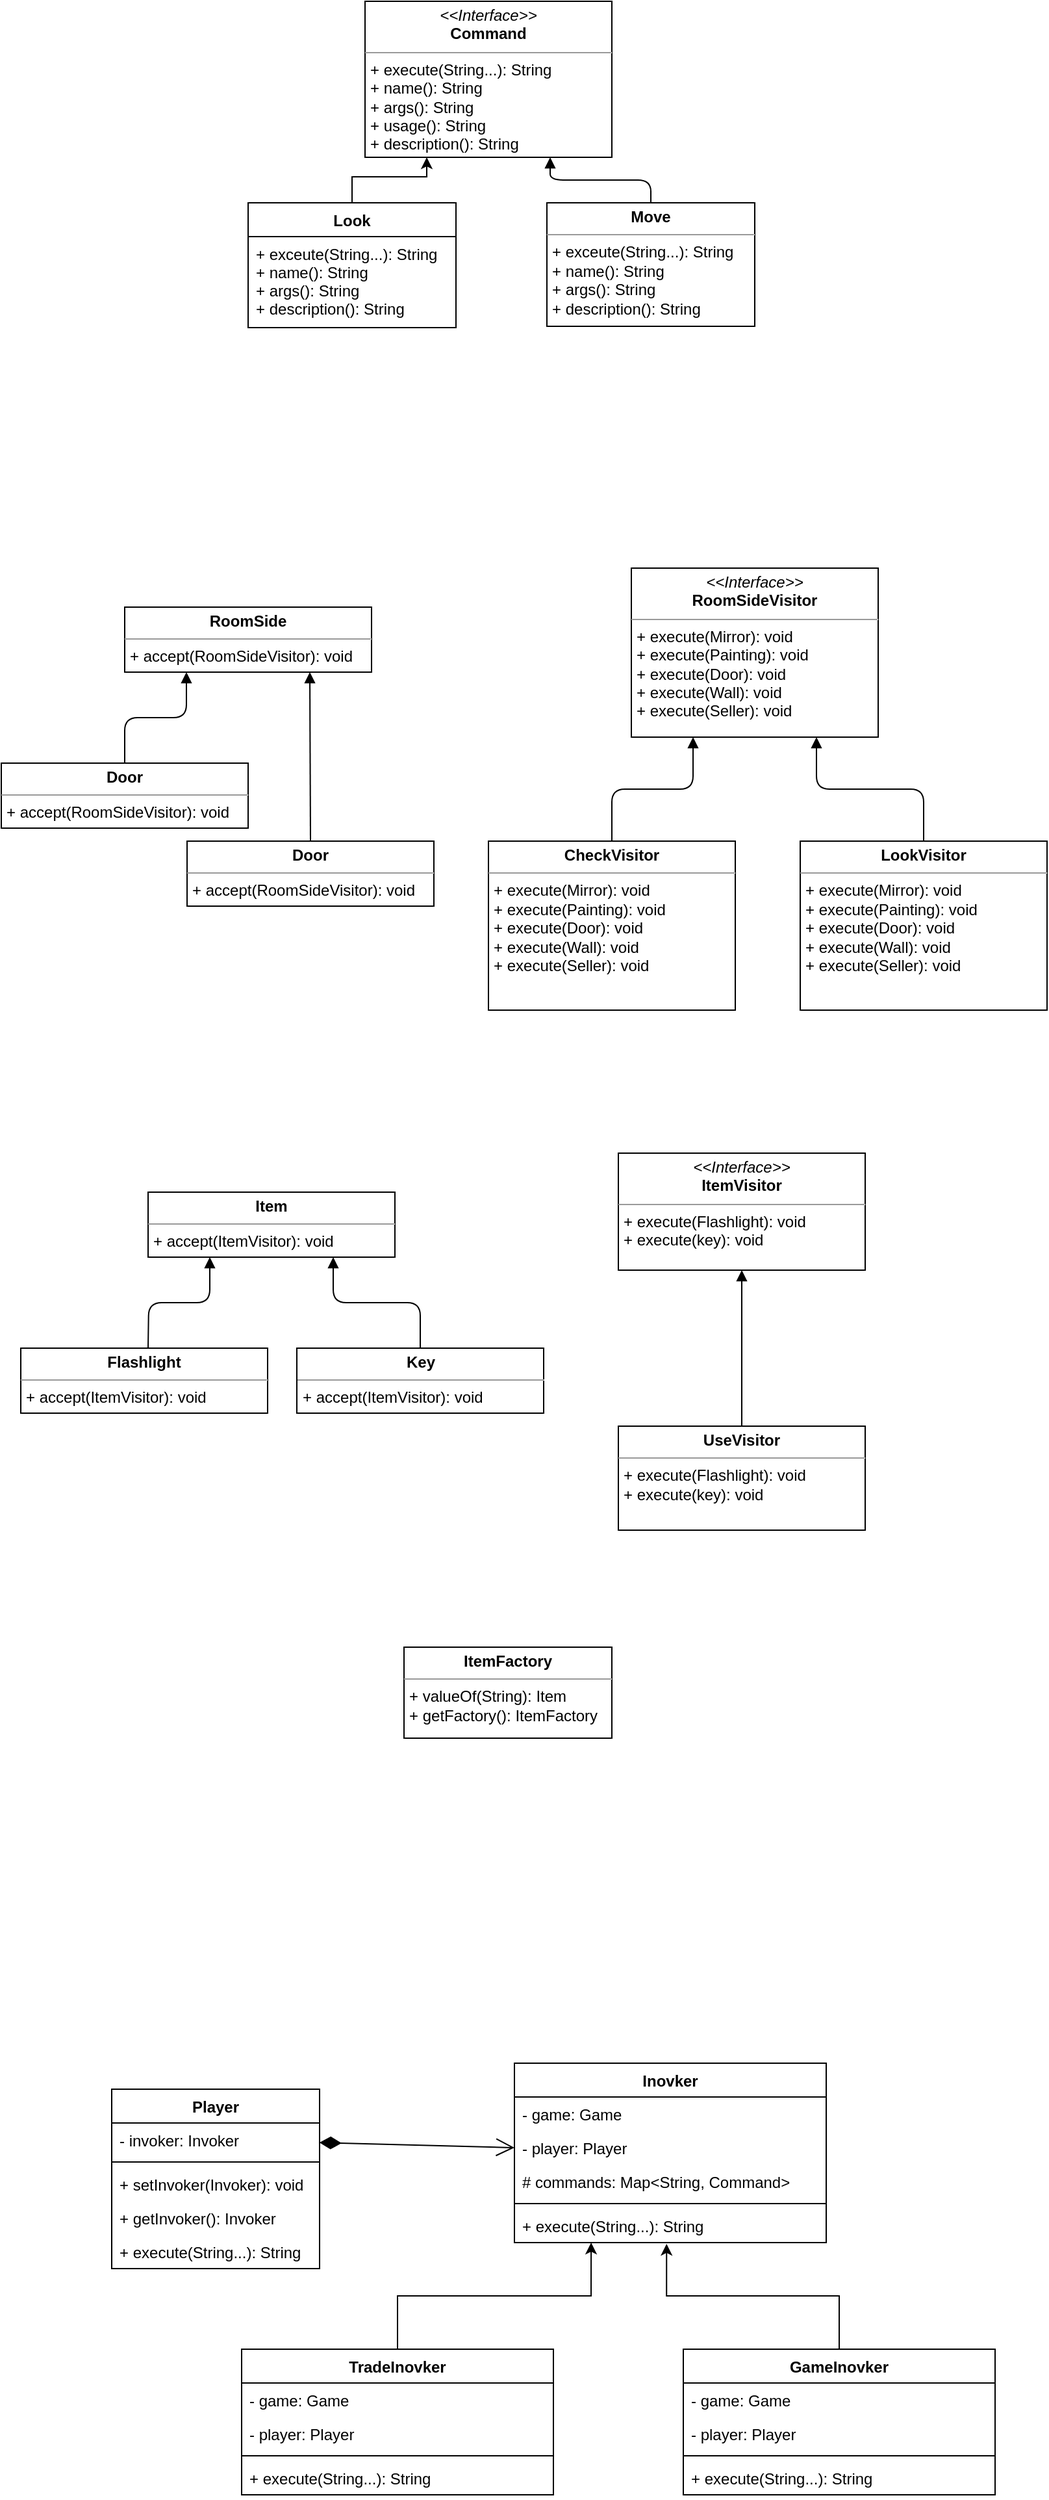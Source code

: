 <mxfile version="13.5.8" type="device"><diagram id="C5RBs43oDa-KdzZeNtuy" name="Page-1"><mxGraphModel dx="1369" dy="773" grid="1" gridSize="10" guides="1" tooltips="1" connect="1" arrows="1" fold="1" page="1" pageScale="1" pageWidth="827" pageHeight="1169" math="0" shadow="0"><root><mxCell id="WIyWlLk6GJQsqaUBKTNV-0"/><mxCell id="WIyWlLk6GJQsqaUBKTNV-1" parent="WIyWlLk6GJQsqaUBKTNV-0"/><mxCell id="u1omw1oPXkuMjtejFKTz-7" value="&lt;p style=&quot;margin: 0px ; margin-top: 4px ; text-align: center&quot;&gt;&lt;i&gt;&amp;lt;&amp;lt;Interface&amp;gt;&amp;gt;&lt;/i&gt;&lt;br&gt;&lt;b&gt;Command&lt;/b&gt;&lt;/p&gt;&lt;hr size=&quot;1&quot;&gt;&lt;p style=&quot;margin: 0px ; margin-left: 4px&quot;&gt;+ execute(String...): String&lt;br&gt;+ name(): String&lt;/p&gt;&lt;p style=&quot;margin: 0px ; margin-left: 4px&quot;&gt;+ args(): String&lt;br&gt;&lt;/p&gt;&lt;p style=&quot;margin: 0px ; margin-left: 4px&quot;&gt;+ usage(): String&lt;br&gt;&lt;/p&gt;&lt;p style=&quot;margin: 0px ; margin-left: 4px&quot;&gt;+ description(): String&lt;/p&gt;" style="verticalAlign=top;align=left;overflow=fill;fontSize=12;fontFamily=Helvetica;html=1;" parent="WIyWlLk6GJQsqaUBKTNV-1" vertex="1"><mxGeometry x="285" y="334" width="190" height="120" as="geometry"/></mxCell><mxCell id="u1omw1oPXkuMjtejFKTz-15" value="&lt;p style=&quot;margin: 0px ; margin-top: 4px ; text-align: center&quot;&gt;&lt;b&gt;Move&lt;/b&gt;&lt;/p&gt;&lt;hr size=&quot;1&quot;&gt;&lt;p style=&quot;margin: 0px ; margin-left: 4px&quot;&gt;+ exceute(String...): String&lt;/p&gt;&lt;p style=&quot;margin: 0px 0px 0px 4px&quot;&gt;+ name(): String&lt;/p&gt;&lt;p style=&quot;margin: 0px 0px 0px 4px&quot;&gt;+ args(): String&lt;/p&gt;&lt;p style=&quot;margin: 0px 0px 0px 4px&quot;&gt;+ description(): String&lt;/p&gt;" style="verticalAlign=top;align=left;overflow=fill;fontSize=12;fontFamily=Helvetica;html=1;" parent="WIyWlLk6GJQsqaUBKTNV-1" vertex="1"><mxGeometry x="425" y="489" width="160" height="95" as="geometry"/></mxCell><mxCell id="u1omw1oPXkuMjtejFKTz-16" value="" style="endArrow=block;endFill=1;html=1;edgeStyle=orthogonalEdgeStyle;align=left;verticalAlign=top;exitX=0.5;exitY=0;exitDx=0;exitDy=0;entryX=0.75;entryY=1;entryDx=0;entryDy=0;" parent="WIyWlLk6GJQsqaUBKTNV-1" source="u1omw1oPXkuMjtejFKTz-15" target="u1omw1oPXkuMjtejFKTz-7" edge="1"><mxGeometry x="-1" relative="1" as="geometry"><mxPoint x="465" y="464" as="sourcePoint"/><mxPoint x="625" y="464" as="targetPoint"/></mxGeometry></mxCell><mxCell id="u1omw1oPXkuMjtejFKTz-17" value="" style="resizable=0;html=1;align=left;verticalAlign=bottom;labelBackgroundColor=#ffffff;fontSize=10;" parent="u1omw1oPXkuMjtejFKTz-16" connectable="0" vertex="1"><mxGeometry x="-1" relative="1" as="geometry"/></mxCell><mxCell id="u1omw1oPXkuMjtejFKTz-23" value="&lt;p style=&quot;margin: 0px ; margin-top: 4px ; text-align: center&quot;&gt;&lt;b&gt;RoomSide&lt;/b&gt;&lt;/p&gt;&lt;hr size=&quot;1&quot;&gt;&lt;p style=&quot;margin: 0px ; margin-left: 4px&quot;&gt;+ accept(RoomSideVisitor): void&lt;/p&gt;" style="verticalAlign=top;align=left;overflow=fill;fontSize=12;fontFamily=Helvetica;html=1;" parent="WIyWlLk6GJQsqaUBKTNV-1" vertex="1"><mxGeometry x="100" y="800" width="190" height="50" as="geometry"/></mxCell><mxCell id="u1omw1oPXkuMjtejFKTz-24" value="&lt;p style=&quot;margin: 0px ; margin-top: 4px ; text-align: center&quot;&gt;&lt;i&gt;&amp;lt;&amp;lt;Interface&amp;gt;&amp;gt;&lt;/i&gt;&lt;br&gt;&lt;b&gt;RoomSideVisitor&lt;/b&gt;&lt;/p&gt;&lt;hr size=&quot;1&quot;&gt;&lt;p style=&quot;margin: 0px ; margin-left: 4px&quot;&gt;+ execute(Mirror): void&lt;/p&gt;&lt;p style=&quot;margin: 0px ; margin-left: 4px&quot;&gt;+ execute(Painting): void&lt;br&gt;&lt;/p&gt;&lt;p style=&quot;margin: 0px ; margin-left: 4px&quot;&gt;+ execute(Door): void&lt;br&gt;&lt;/p&gt;&lt;p style=&quot;margin: 0px ; margin-left: 4px&quot;&gt;+ execute(Wall): void&lt;br&gt;&lt;/p&gt;&lt;p style=&quot;margin: 0px ; margin-left: 4px&quot;&gt;+ execute(Seller): void&lt;br&gt;&lt;/p&gt;" style="verticalAlign=top;align=left;overflow=fill;fontSize=12;fontFamily=Helvetica;html=1;" parent="WIyWlLk6GJQsqaUBKTNV-1" vertex="1"><mxGeometry x="490" y="770" width="190" height="130" as="geometry"/></mxCell><mxCell id="u1omw1oPXkuMjtejFKTz-25" value="&lt;p style=&quot;margin: 0px ; margin-top: 4px ; text-align: center&quot;&gt;&lt;b&gt;Door&lt;/b&gt;&lt;/p&gt;&lt;hr size=&quot;1&quot;&gt;&lt;p style=&quot;margin: 0px ; margin-left: 4px&quot;&gt;+ accept(RoomSideVisitor): void&lt;/p&gt;" style="verticalAlign=top;align=left;overflow=fill;fontSize=12;fontFamily=Helvetica;html=1;" parent="WIyWlLk6GJQsqaUBKTNV-1" vertex="1"><mxGeometry x="5" y="920" width="190" height="50" as="geometry"/></mxCell><mxCell id="u1omw1oPXkuMjtejFKTz-26" value="" style="endArrow=block;endFill=1;html=1;edgeStyle=orthogonalEdgeStyle;align=left;verticalAlign=top;exitX=0.5;exitY=0;exitDx=0;exitDy=0;entryX=0.25;entryY=1;entryDx=0;entryDy=0;" parent="WIyWlLk6GJQsqaUBKTNV-1" source="u1omw1oPXkuMjtejFKTz-25" target="u1omw1oPXkuMjtejFKTz-23" edge="1"><mxGeometry x="-1" relative="1" as="geometry"><mxPoint x="180" y="880" as="sourcePoint"/><mxPoint x="340" y="880" as="targetPoint"/></mxGeometry></mxCell><mxCell id="u1omw1oPXkuMjtejFKTz-27" value="" style="resizable=0;html=1;align=left;verticalAlign=bottom;labelBackgroundColor=#ffffff;fontSize=10;" parent="u1omw1oPXkuMjtejFKTz-26" connectable="0" vertex="1"><mxGeometry x="-1" relative="1" as="geometry"/></mxCell><mxCell id="u1omw1oPXkuMjtejFKTz-28" value="&lt;p style=&quot;margin: 0px ; margin-top: 4px ; text-align: center&quot;&gt;&lt;b&gt;Door&lt;/b&gt;&lt;/p&gt;&lt;hr size=&quot;1&quot;&gt;&lt;p style=&quot;margin: 0px ; margin-left: 4px&quot;&gt;+ accept(RoomSideVisitor): void&lt;/p&gt;" style="verticalAlign=top;align=left;overflow=fill;fontSize=12;fontFamily=Helvetica;html=1;" parent="WIyWlLk6GJQsqaUBKTNV-1" vertex="1"><mxGeometry x="148" y="980" width="190" height="50" as="geometry"/></mxCell><mxCell id="u1omw1oPXkuMjtejFKTz-29" value="" style="endArrow=block;endFill=1;html=1;align=left;verticalAlign=top;exitX=0.5;exitY=0;exitDx=0;exitDy=0;entryX=0.75;entryY=1;entryDx=0;entryDy=0;" parent="WIyWlLk6GJQsqaUBKTNV-1" source="u1omw1oPXkuMjtejFKTz-28" target="u1omw1oPXkuMjtejFKTz-23" edge="1"><mxGeometry x="-1" relative="1" as="geometry"><mxPoint x="270" y="940" as="sourcePoint"/><mxPoint x="317.5" y="870" as="targetPoint"/></mxGeometry></mxCell><mxCell id="u1omw1oPXkuMjtejFKTz-30" value="" style="resizable=0;html=1;align=left;verticalAlign=bottom;labelBackgroundColor=#ffffff;fontSize=10;" parent="u1omw1oPXkuMjtejFKTz-29" connectable="0" vertex="1"><mxGeometry x="-1" relative="1" as="geometry"/></mxCell><mxCell id="u1omw1oPXkuMjtejFKTz-32" value="&lt;p style=&quot;margin: 0px ; margin-top: 4px ; text-align: center&quot;&gt;&lt;b&gt;CheckVisitor&lt;/b&gt;&lt;/p&gt;&lt;hr size=&quot;1&quot;&gt;&lt;p style=&quot;margin: 0px ; margin-left: 4px&quot;&gt;+ execute(Mirror): void&lt;/p&gt;&lt;p style=&quot;margin: 0px ; margin-left: 4px&quot;&gt;+ execute(Painting): void&lt;br&gt;&lt;/p&gt;&lt;p style=&quot;margin: 0px ; margin-left: 4px&quot;&gt;+ execute(Door): void&lt;br&gt;&lt;/p&gt;&lt;p style=&quot;margin: 0px ; margin-left: 4px&quot;&gt;+ execute(Wall): void&lt;br&gt;&lt;/p&gt;&lt;p style=&quot;margin: 0px ; margin-left: 4px&quot;&gt;+ execute(Seller): void&lt;br&gt;&lt;/p&gt;" style="verticalAlign=top;align=left;overflow=fill;fontSize=12;fontFamily=Helvetica;html=1;" parent="WIyWlLk6GJQsqaUBKTNV-1" vertex="1"><mxGeometry x="380" y="980" width="190" height="130" as="geometry"/></mxCell><mxCell id="u1omw1oPXkuMjtejFKTz-33" value="" style="endArrow=block;endFill=1;html=1;edgeStyle=orthogonalEdgeStyle;align=left;verticalAlign=top;exitX=0.5;exitY=0;exitDx=0;exitDy=0;entryX=0.25;entryY=1;entryDx=0;entryDy=0;" parent="WIyWlLk6GJQsqaUBKTNV-1" source="u1omw1oPXkuMjtejFKTz-32" target="u1omw1oPXkuMjtejFKTz-24" edge="1"><mxGeometry x="-1" relative="1" as="geometry"><mxPoint x="604" y="1010" as="sourcePoint"/><mxPoint x="651.5" y="940" as="targetPoint"/></mxGeometry></mxCell><mxCell id="u1omw1oPXkuMjtejFKTz-34" value="" style="resizable=0;html=1;align=left;verticalAlign=bottom;labelBackgroundColor=#ffffff;fontSize=10;" parent="u1omw1oPXkuMjtejFKTz-33" connectable="0" vertex="1"><mxGeometry x="-1" relative="1" as="geometry"/></mxCell><mxCell id="u1omw1oPXkuMjtejFKTz-35" value="&lt;p style=&quot;margin: 0px ; margin-top: 4px ; text-align: center&quot;&gt;&lt;b&gt;LookVisitor&lt;/b&gt;&lt;/p&gt;&lt;hr size=&quot;1&quot;&gt;&lt;p style=&quot;margin: 0px ; margin-left: 4px&quot;&gt;+ execute(Mirror): void&lt;/p&gt;&lt;p style=&quot;margin: 0px ; margin-left: 4px&quot;&gt;+ execute(Painting): void&lt;br&gt;&lt;/p&gt;&lt;p style=&quot;margin: 0px ; margin-left: 4px&quot;&gt;+ execute(Door): void&lt;br&gt;&lt;/p&gt;&lt;p style=&quot;margin: 0px ; margin-left: 4px&quot;&gt;+ execute(Wall): void&lt;br&gt;&lt;/p&gt;&lt;p style=&quot;margin: 0px ; margin-left: 4px&quot;&gt;+ execute(Seller): void&lt;br&gt;&lt;/p&gt;" style="verticalAlign=top;align=left;overflow=fill;fontSize=12;fontFamily=Helvetica;html=1;" parent="WIyWlLk6GJQsqaUBKTNV-1" vertex="1"><mxGeometry x="620" y="980" width="190" height="130" as="geometry"/></mxCell><mxCell id="u1omw1oPXkuMjtejFKTz-36" value="" style="endArrow=block;endFill=1;html=1;edgeStyle=orthogonalEdgeStyle;align=left;verticalAlign=top;exitX=0.5;exitY=0;exitDx=0;exitDy=0;entryX=0.75;entryY=1;entryDx=0;entryDy=0;" parent="WIyWlLk6GJQsqaUBKTNV-1" source="u1omw1oPXkuMjtejFKTz-35" target="u1omw1oPXkuMjtejFKTz-24" edge="1"><mxGeometry x="-1" relative="1" as="geometry"><mxPoint x="590" y="969.97" as="sourcePoint"/><mxPoint x="662.5" y="889.97" as="targetPoint"/></mxGeometry></mxCell><mxCell id="u1omw1oPXkuMjtejFKTz-37" value="" style="resizable=0;html=1;align=left;verticalAlign=bottom;labelBackgroundColor=#ffffff;fontSize=10;" parent="u1omw1oPXkuMjtejFKTz-36" connectable="0" vertex="1"><mxGeometry x="-1" relative="1" as="geometry"/></mxCell><mxCell id="0RBn5PIVouKVTSuK2Km9-0" value="Look" style="swimlane;fontStyle=1;align=center;verticalAlign=top;childLayout=stackLayout;horizontal=1;startSize=26;horizontalStack=0;resizeParent=1;resizeParentMax=0;resizeLast=0;collapsible=1;marginBottom=0;" vertex="1" parent="WIyWlLk6GJQsqaUBKTNV-1"><mxGeometry x="195" y="489" width="160" height="96" as="geometry"/></mxCell><mxCell id="0RBn5PIVouKVTSuK2Km9-3" value="+ exceute(String...): String&#10;+ name(): String&#10;+ args(): String&#10;+ description(): String" style="text;strokeColor=none;fillColor=none;align=left;verticalAlign=top;spacingLeft=4;spacingRight=4;overflow=hidden;rotatable=0;points=[[0,0.5],[1,0.5]];portConstraint=eastwest;" vertex="1" parent="0RBn5PIVouKVTSuK2Km9-0"><mxGeometry y="26" width="160" height="70" as="geometry"/></mxCell><mxCell id="u1omw1oPXkuMjtejFKTz-38" value="&lt;p style=&quot;margin: 0px ; margin-top: 4px ; text-align: center&quot;&gt;&lt;b&gt;Item&lt;/b&gt;&lt;/p&gt;&lt;hr size=&quot;1&quot;&gt;&lt;p style=&quot;margin: 0px ; margin-left: 4px&quot;&gt;+ accept(ItemVisitor): void&lt;/p&gt;" style="verticalAlign=top;align=left;overflow=fill;fontSize=12;fontFamily=Helvetica;html=1;" parent="WIyWlLk6GJQsqaUBKTNV-1" vertex="1"><mxGeometry x="118" y="1250" width="190" height="50" as="geometry"/></mxCell><mxCell id="u1omw1oPXkuMjtejFKTz-39" value="&lt;p style=&quot;margin: 0px ; margin-top: 4px ; text-align: center&quot;&gt;&lt;i&gt;&amp;lt;&amp;lt;Interface&amp;gt;&amp;gt;&lt;/i&gt;&lt;br&gt;&lt;b&gt;ItemVisitor&lt;/b&gt;&lt;/p&gt;&lt;hr size=&quot;1&quot;&gt;&lt;p style=&quot;margin: 0px ; margin-left: 4px&quot;&gt;+ execute(Flashlight): void&lt;/p&gt;&lt;p style=&quot;margin: 0px ; margin-left: 4px&quot;&gt;+ execute(key): void&lt;/p&gt;" style="verticalAlign=top;align=left;overflow=fill;fontSize=12;fontFamily=Helvetica;html=1;" parent="WIyWlLk6GJQsqaUBKTNV-1" vertex="1"><mxGeometry x="480" y="1220" width="190" height="90" as="geometry"/></mxCell><mxCell id="0RBn5PIVouKVTSuK2Km9-4" style="edgeStyle=orthogonalEdgeStyle;rounded=0;orthogonalLoop=1;jettySize=auto;html=1;entryX=0.25;entryY=1;entryDx=0;entryDy=0;" edge="1" parent="WIyWlLk6GJQsqaUBKTNV-1" source="0RBn5PIVouKVTSuK2Km9-0" target="u1omw1oPXkuMjtejFKTz-7"><mxGeometry relative="1" as="geometry"/></mxCell><mxCell id="u1omw1oPXkuMjtejFKTz-40" value="&lt;p style=&quot;margin: 0px ; margin-top: 4px ; text-align: center&quot;&gt;&lt;b&gt;Flashlight&lt;/b&gt;&lt;/p&gt;&lt;hr size=&quot;1&quot;&gt;&lt;p style=&quot;margin: 0px ; margin-left: 4px&quot;&gt;+ accept(ItemVisitor): void&lt;/p&gt;" style="verticalAlign=top;align=left;overflow=fill;fontSize=12;fontFamily=Helvetica;html=1;" parent="WIyWlLk6GJQsqaUBKTNV-1" vertex="1"><mxGeometry x="20" y="1370" width="190" height="50" as="geometry"/></mxCell><mxCell id="u1omw1oPXkuMjtejFKTz-41" value="" style="endArrow=block;endFill=1;html=1;edgeStyle=orthogonalEdgeStyle;align=left;verticalAlign=top;exitX=0.5;exitY=0;exitDx=0;exitDy=0;entryX=0.25;entryY=1;entryDx=0;entryDy=0;" parent="WIyWlLk6GJQsqaUBKTNV-1" target="u1omw1oPXkuMjtejFKTz-38" edge="1"><mxGeometry x="-1" relative="1" as="geometry"><mxPoint x="118" y="1370" as="sourcePoint"/><mxPoint x="358" y="1330" as="targetPoint"/></mxGeometry></mxCell><mxCell id="u1omw1oPXkuMjtejFKTz-42" value="" style="resizable=0;html=1;align=left;verticalAlign=bottom;labelBackgroundColor=#ffffff;fontSize=10;" parent="u1omw1oPXkuMjtejFKTz-41" connectable="0" vertex="1"><mxGeometry x="-1" relative="1" as="geometry"/></mxCell><mxCell id="u1omw1oPXkuMjtejFKTz-43" value="&lt;p style=&quot;margin: 0px ; margin-top: 4px ; text-align: center&quot;&gt;&lt;b&gt;Key&lt;/b&gt;&lt;/p&gt;&lt;hr size=&quot;1&quot;&gt;&lt;p style=&quot;margin: 0px ; margin-left: 4px&quot;&gt;+ accept(ItemVisitor): void&lt;/p&gt;" style="verticalAlign=top;align=left;overflow=fill;fontSize=12;fontFamily=Helvetica;html=1;" parent="WIyWlLk6GJQsqaUBKTNV-1" vertex="1"><mxGeometry x="232.5" y="1370" width="190" height="50" as="geometry"/></mxCell><mxCell id="u1omw1oPXkuMjtejFKTz-46" value="&lt;p style=&quot;margin: 0px ; margin-top: 4px ; text-align: center&quot;&gt;&lt;b&gt;UseVisitor&lt;/b&gt;&lt;/p&gt;&lt;hr size=&quot;1&quot;&gt;&lt;p style=&quot;margin: 0px 0px 0px 4px&quot;&gt;+ execute(Flashlight): void&lt;/p&gt;&lt;p style=&quot;margin: 0px 0px 0px 4px&quot;&gt;+ execute(key): void&lt;/p&gt;" style="verticalAlign=top;align=left;overflow=fill;fontSize=12;fontFamily=Helvetica;html=1;" parent="WIyWlLk6GJQsqaUBKTNV-1" vertex="1"><mxGeometry x="480" y="1430" width="190" height="80" as="geometry"/></mxCell><mxCell id="u1omw1oPXkuMjtejFKTz-47" value="" style="endArrow=block;endFill=1;html=1;edgeStyle=orthogonalEdgeStyle;align=left;verticalAlign=top;exitX=0.5;exitY=0;exitDx=0;exitDy=0;entryX=0.5;entryY=1;entryDx=0;entryDy=0;" parent="WIyWlLk6GJQsqaUBKTNV-1" source="u1omw1oPXkuMjtejFKTz-46" target="u1omw1oPXkuMjtejFKTz-39" edge="1"><mxGeometry x="-1" relative="1" as="geometry"><mxPoint x="646.5" y="1460" as="sourcePoint"/><mxPoint x="488" y="1330" as="targetPoint"/></mxGeometry></mxCell><mxCell id="u1omw1oPXkuMjtejFKTz-48" value="" style="resizable=0;html=1;align=left;verticalAlign=bottom;labelBackgroundColor=#ffffff;fontSize=10;" parent="u1omw1oPXkuMjtejFKTz-47" connectable="0" vertex="1"><mxGeometry x="-1" relative="1" as="geometry"/></mxCell><mxCell id="u1omw1oPXkuMjtejFKTz-52" value="" style="endArrow=block;endFill=1;html=1;edgeStyle=orthogonalEdgeStyle;align=left;verticalAlign=top;exitX=0.5;exitY=0;exitDx=0;exitDy=0;entryX=0.75;entryY=1;entryDx=0;entryDy=0;" parent="WIyWlLk6GJQsqaUBKTNV-1" source="u1omw1oPXkuMjtejFKTz-43" target="u1omw1oPXkuMjtejFKTz-38" edge="1"><mxGeometry x="-1" relative="1" as="geometry"><mxPoint x="128" y="1380" as="sourcePoint"/><mxPoint x="175.5" y="1310" as="targetPoint"/></mxGeometry></mxCell><mxCell id="u1omw1oPXkuMjtejFKTz-53" value="" style="resizable=0;html=1;align=left;verticalAlign=bottom;labelBackgroundColor=#ffffff;fontSize=10;" parent="u1omw1oPXkuMjtejFKTz-52" connectable="0" vertex="1"><mxGeometry x="-1" relative="1" as="geometry"/></mxCell><mxCell id="u1omw1oPXkuMjtejFKTz-58" value="&lt;p style=&quot;margin: 0px ; margin-top: 4px ; text-align: center&quot;&gt;&lt;b&gt;ItemFactory&lt;/b&gt;&lt;/p&gt;&lt;hr size=&quot;1&quot;&gt;&lt;p style=&quot;margin: 0px ; margin-left: 4px&quot;&gt;+ valueOf(String): Item&lt;/p&gt;&lt;p style=&quot;margin: 0px ; margin-left: 4px&quot;&gt;+ getFactory(): ItemFactory&lt;/p&gt;" style="verticalAlign=top;align=left;overflow=fill;fontSize=12;fontFamily=Helvetica;html=1;" parent="WIyWlLk6GJQsqaUBKTNV-1" vertex="1"><mxGeometry x="315" y="1600" width="160" height="70" as="geometry"/></mxCell><mxCell id="0RBn5PIVouKVTSuK2Km9-10" value="Inovker" style="swimlane;fontStyle=1;align=center;verticalAlign=top;childLayout=stackLayout;horizontal=1;startSize=26;horizontalStack=0;resizeParent=1;resizeParentMax=0;resizeLast=0;collapsible=1;marginBottom=0;" vertex="1" parent="WIyWlLk6GJQsqaUBKTNV-1"><mxGeometry x="400" y="1920" width="240" height="138" as="geometry"/></mxCell><mxCell id="0RBn5PIVouKVTSuK2Km9-11" value="- game: Game&#10;" style="text;strokeColor=none;fillColor=none;align=left;verticalAlign=top;spacingLeft=4;spacingRight=4;overflow=hidden;rotatable=0;points=[[0,0.5],[1,0.5]];portConstraint=eastwest;" vertex="1" parent="0RBn5PIVouKVTSuK2Km9-10"><mxGeometry y="26" width="240" height="26" as="geometry"/></mxCell><mxCell id="0RBn5PIVouKVTSuK2Km9-14" value="- player: Player" style="text;strokeColor=none;fillColor=none;align=left;verticalAlign=top;spacingLeft=4;spacingRight=4;overflow=hidden;rotatable=0;points=[[0,0.5],[1,0.5]];portConstraint=eastwest;" vertex="1" parent="0RBn5PIVouKVTSuK2Km9-10"><mxGeometry y="52" width="240" height="26" as="geometry"/></mxCell><mxCell id="0RBn5PIVouKVTSuK2Km9-15" value="# commands: Map&lt;String, Command&gt;" style="text;strokeColor=none;fillColor=none;align=left;verticalAlign=top;spacingLeft=4;spacingRight=4;overflow=hidden;rotatable=0;points=[[0,0.5],[1,0.5]];portConstraint=eastwest;" vertex="1" parent="0RBn5PIVouKVTSuK2Km9-10"><mxGeometry y="78" width="240" height="26" as="geometry"/></mxCell><mxCell id="0RBn5PIVouKVTSuK2Km9-12" value="" style="line;strokeWidth=1;fillColor=none;align=left;verticalAlign=middle;spacingTop=-1;spacingLeft=3;spacingRight=3;rotatable=0;labelPosition=right;points=[];portConstraint=eastwest;" vertex="1" parent="0RBn5PIVouKVTSuK2Km9-10"><mxGeometry y="104" width="240" height="8" as="geometry"/></mxCell><mxCell id="0RBn5PIVouKVTSuK2Km9-13" value="+ execute(String...): String" style="text;strokeColor=none;fillColor=none;align=left;verticalAlign=top;spacingLeft=4;spacingRight=4;overflow=hidden;rotatable=0;points=[[0,0.5],[1,0.5]];portConstraint=eastwest;" vertex="1" parent="0RBn5PIVouKVTSuK2Km9-10"><mxGeometry y="112" width="240" height="26" as="geometry"/></mxCell><mxCell id="0RBn5PIVouKVTSuK2Km9-28" style="edgeStyle=orthogonalEdgeStyle;rounded=0;orthogonalLoop=1;jettySize=auto;html=1;entryX=0.246;entryY=1;entryDx=0;entryDy=0;entryPerimeter=0;" edge="1" parent="WIyWlLk6GJQsqaUBKTNV-1" source="0RBn5PIVouKVTSuK2Km9-16" target="0RBn5PIVouKVTSuK2Km9-13"><mxGeometry relative="1" as="geometry"/></mxCell><mxCell id="0RBn5PIVouKVTSuK2Km9-16" value="TradeInovker" style="swimlane;fontStyle=1;align=center;verticalAlign=top;childLayout=stackLayout;horizontal=1;startSize=26;horizontalStack=0;resizeParent=1;resizeParentMax=0;resizeLast=0;collapsible=1;marginBottom=0;" vertex="1" parent="WIyWlLk6GJQsqaUBKTNV-1"><mxGeometry x="190" y="2140" width="240" height="112" as="geometry"/></mxCell><mxCell id="0RBn5PIVouKVTSuK2Km9-17" value="- game: Game&#10;" style="text;strokeColor=none;fillColor=none;align=left;verticalAlign=top;spacingLeft=4;spacingRight=4;overflow=hidden;rotatable=0;points=[[0,0.5],[1,0.5]];portConstraint=eastwest;" vertex="1" parent="0RBn5PIVouKVTSuK2Km9-16"><mxGeometry y="26" width="240" height="26" as="geometry"/></mxCell><mxCell id="0RBn5PIVouKVTSuK2Km9-18" value="- player: Player" style="text;strokeColor=none;fillColor=none;align=left;verticalAlign=top;spacingLeft=4;spacingRight=4;overflow=hidden;rotatable=0;points=[[0,0.5],[1,0.5]];portConstraint=eastwest;" vertex="1" parent="0RBn5PIVouKVTSuK2Km9-16"><mxGeometry y="52" width="240" height="26" as="geometry"/></mxCell><mxCell id="0RBn5PIVouKVTSuK2Km9-20" value="" style="line;strokeWidth=1;fillColor=none;align=left;verticalAlign=middle;spacingTop=-1;spacingLeft=3;spacingRight=3;rotatable=0;labelPosition=right;points=[];portConstraint=eastwest;" vertex="1" parent="0RBn5PIVouKVTSuK2Km9-16"><mxGeometry y="78" width="240" height="8" as="geometry"/></mxCell><mxCell id="0RBn5PIVouKVTSuK2Km9-21" value="+ execute(String...): String" style="text;strokeColor=none;fillColor=none;align=left;verticalAlign=top;spacingLeft=4;spacingRight=4;overflow=hidden;rotatable=0;points=[[0,0.5],[1,0.5]];portConstraint=eastwest;" vertex="1" parent="0RBn5PIVouKVTSuK2Km9-16"><mxGeometry y="86" width="240" height="26" as="geometry"/></mxCell><mxCell id="0RBn5PIVouKVTSuK2Km9-29" style="edgeStyle=orthogonalEdgeStyle;rounded=0;orthogonalLoop=1;jettySize=auto;html=1;entryX=0.488;entryY=1.038;entryDx=0;entryDy=0;entryPerimeter=0;" edge="1" parent="WIyWlLk6GJQsqaUBKTNV-1" source="0RBn5PIVouKVTSuK2Km9-22" target="0RBn5PIVouKVTSuK2Km9-13"><mxGeometry relative="1" as="geometry"/></mxCell><mxCell id="0RBn5PIVouKVTSuK2Km9-22" value="GameInovker" style="swimlane;fontStyle=1;align=center;verticalAlign=top;childLayout=stackLayout;horizontal=1;startSize=26;horizontalStack=0;resizeParent=1;resizeParentMax=0;resizeLast=0;collapsible=1;marginBottom=0;" vertex="1" parent="WIyWlLk6GJQsqaUBKTNV-1"><mxGeometry x="530" y="2140" width="240" height="112" as="geometry"/></mxCell><mxCell id="0RBn5PIVouKVTSuK2Km9-23" value="- game: Game&#10;" style="text;strokeColor=none;fillColor=none;align=left;verticalAlign=top;spacingLeft=4;spacingRight=4;overflow=hidden;rotatable=0;points=[[0,0.5],[1,0.5]];portConstraint=eastwest;" vertex="1" parent="0RBn5PIVouKVTSuK2Km9-22"><mxGeometry y="26" width="240" height="26" as="geometry"/></mxCell><mxCell id="0RBn5PIVouKVTSuK2Km9-24" value="- player: Player" style="text;strokeColor=none;fillColor=none;align=left;verticalAlign=top;spacingLeft=4;spacingRight=4;overflow=hidden;rotatable=0;points=[[0,0.5],[1,0.5]];portConstraint=eastwest;" vertex="1" parent="0RBn5PIVouKVTSuK2Km9-22"><mxGeometry y="52" width="240" height="26" as="geometry"/></mxCell><mxCell id="0RBn5PIVouKVTSuK2Km9-26" value="" style="line;strokeWidth=1;fillColor=none;align=left;verticalAlign=middle;spacingTop=-1;spacingLeft=3;spacingRight=3;rotatable=0;labelPosition=right;points=[];portConstraint=eastwest;" vertex="1" parent="0RBn5PIVouKVTSuK2Km9-22"><mxGeometry y="78" width="240" height="8" as="geometry"/></mxCell><mxCell id="0RBn5PIVouKVTSuK2Km9-27" value="+ execute(String...): String" style="text;strokeColor=none;fillColor=none;align=left;verticalAlign=top;spacingLeft=4;spacingRight=4;overflow=hidden;rotatable=0;points=[[0,0.5],[1,0.5]];portConstraint=eastwest;" vertex="1" parent="0RBn5PIVouKVTSuK2Km9-22"><mxGeometry y="86" width="240" height="26" as="geometry"/></mxCell><mxCell id="0RBn5PIVouKVTSuK2Km9-32" value="" style="endArrow=open;html=1;endSize=12;startArrow=diamondThin;startSize=14;startFill=1;align=left;verticalAlign=bottom;entryX=0;entryY=0.5;entryDx=0;entryDy=0;" edge="1" parent="WIyWlLk6GJQsqaUBKTNV-1" source="0RBn5PIVouKVTSuK2Km9-6" target="0RBn5PIVouKVTSuK2Km9-14"><mxGeometry x="-0.491" y="40" relative="1" as="geometry"><mxPoint x="316" y="1880" as="sourcePoint"/><mxPoint x="200" y="2090" as="targetPoint"/><mxPoint as="offset"/></mxGeometry></mxCell><mxCell id="0RBn5PIVouKVTSuK2Km9-5" value="Player" style="swimlane;fontStyle=1;align=center;verticalAlign=top;childLayout=stackLayout;horizontal=1;startSize=26;horizontalStack=0;resizeParent=1;resizeParentMax=0;resizeLast=0;collapsible=1;marginBottom=0;" vertex="1" parent="WIyWlLk6GJQsqaUBKTNV-1"><mxGeometry x="90" y="1940" width="160" height="138" as="geometry"/></mxCell><mxCell id="0RBn5PIVouKVTSuK2Km9-6" value="- invoker: Invoker" style="text;strokeColor=none;fillColor=none;align=left;verticalAlign=top;spacingLeft=4;spacingRight=4;overflow=hidden;rotatable=0;points=[[0,0.5],[1,0.5]];portConstraint=eastwest;" vertex="1" parent="0RBn5PIVouKVTSuK2Km9-5"><mxGeometry y="26" width="160" height="26" as="geometry"/></mxCell><mxCell id="0RBn5PIVouKVTSuK2Km9-7" value="" style="line;strokeWidth=1;fillColor=none;align=left;verticalAlign=middle;spacingTop=-1;spacingLeft=3;spacingRight=3;rotatable=0;labelPosition=right;points=[];portConstraint=eastwest;" vertex="1" parent="0RBn5PIVouKVTSuK2Km9-5"><mxGeometry y="52" width="160" height="8" as="geometry"/></mxCell><mxCell id="0RBn5PIVouKVTSuK2Km9-8" value="+ setInvoker(Invoker): void" style="text;strokeColor=none;fillColor=none;align=left;verticalAlign=top;spacingLeft=4;spacingRight=4;overflow=hidden;rotatable=0;points=[[0,0.5],[1,0.5]];portConstraint=eastwest;" vertex="1" parent="0RBn5PIVouKVTSuK2Km9-5"><mxGeometry y="60" width="160" height="26" as="geometry"/></mxCell><mxCell id="0RBn5PIVouKVTSuK2Km9-9" value="+ getInvoker(): Invoker&#10;" style="text;strokeColor=none;fillColor=none;align=left;verticalAlign=top;spacingLeft=4;spacingRight=4;overflow=hidden;rotatable=0;points=[[0,0.5],[1,0.5]];portConstraint=eastwest;" vertex="1" parent="0RBn5PIVouKVTSuK2Km9-5"><mxGeometry y="86" width="160" height="26" as="geometry"/></mxCell><mxCell id="0RBn5PIVouKVTSuK2Km9-33" value="+ execute(String...): String" style="text;strokeColor=none;fillColor=none;align=left;verticalAlign=top;spacingLeft=4;spacingRight=4;overflow=hidden;rotatable=0;points=[[0,0.5],[1,0.5]];portConstraint=eastwest;" vertex="1" parent="0RBn5PIVouKVTSuK2Km9-5"><mxGeometry y="112" width="160" height="26" as="geometry"/></mxCell></root></mxGraphModel></diagram></mxfile>
